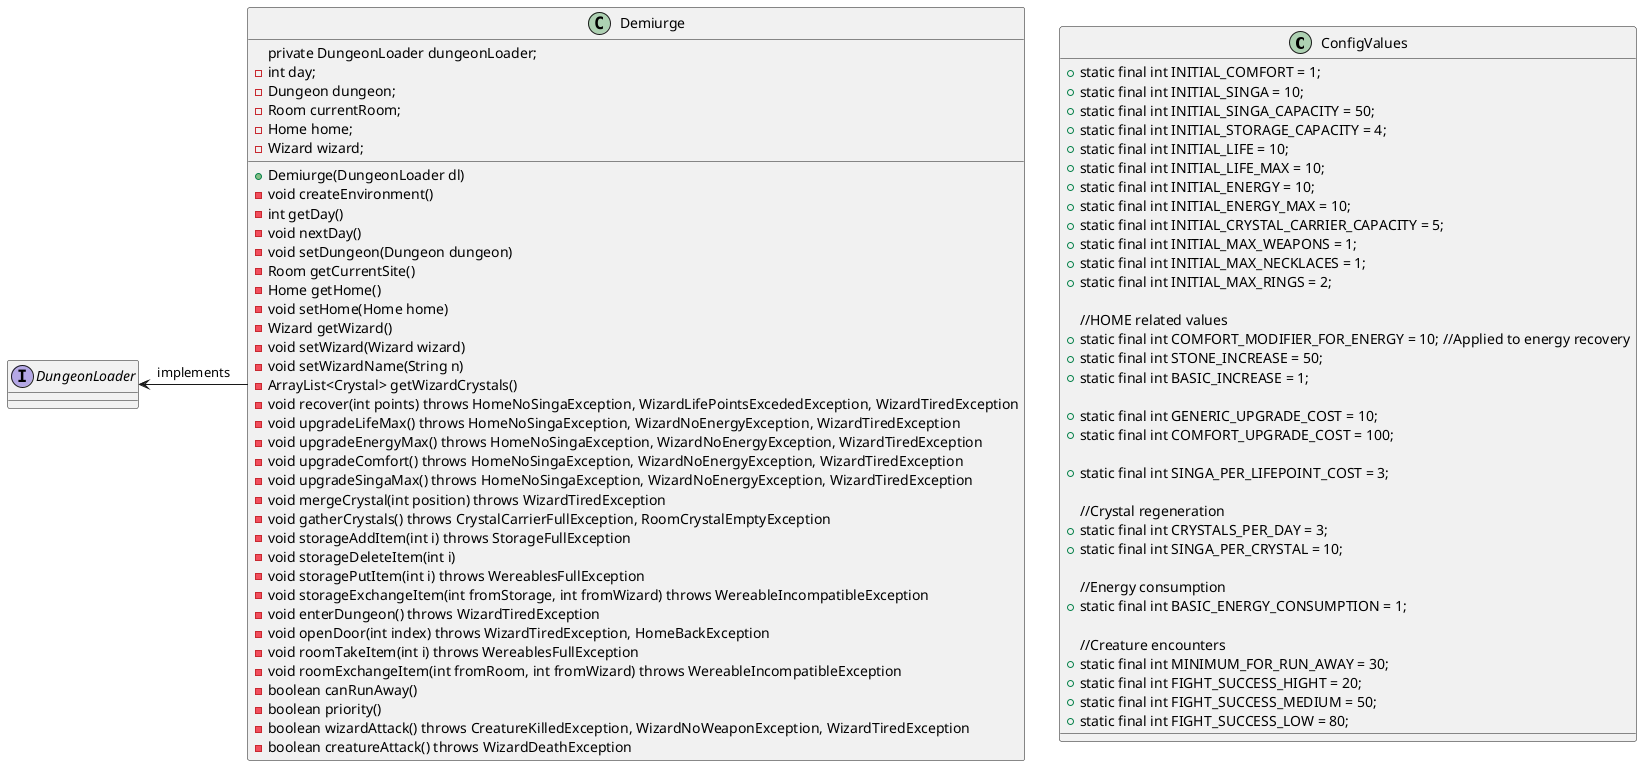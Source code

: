 @startuml
class ConfigValues{
+ static final int INITIAL_COMFORT = 1;
    + static final int INITIAL_SINGA = 10;
    + static final int INITIAL_SINGA_CAPACITY = 50;
    + static final int INITIAL_STORAGE_CAPACITY = 4;
    + static final int INITIAL_LIFE = 10;
    + static final int INITIAL_LIFE_MAX = 10;
    + static final int INITIAL_ENERGY = 10;
    + static final int INITIAL_ENERGY_MAX = 10;
    + static final int INITIAL_CRYSTAL_CARRIER_CAPACITY = 5;
    + static final int INITIAL_MAX_WEAPONS = 1;
    + static final int INITIAL_MAX_NECKLACES = 1;
    + static final int INITIAL_MAX_RINGS = 2;

    //HOME related values
    + static final int COMFORT_MODIFIER_FOR_ENERGY = 10; //Applied to energy recovery
    + static final int STONE_INCREASE = 50;
    + static final int BASIC_INCREASE = 1;

    + static final int GENERIC_UPGRADE_COST = 10;
    + static final int COMFORT_UPGRADE_COST = 100;

    + static final int SINGA_PER_LIFEPOINT_COST = 3;

    //Crystal regeneration
    + static final int CRYSTALS_PER_DAY = 3;
    + static final int SINGA_PER_CRYSTAL = 10;

    //Energy consumption
    + static final int BASIC_ENERGY_CONSUMPTION = 1;

    //Creature encounters
    + static final int MINIMUM_FOR_RUN_AWAY = 30;
    + static final int FIGHT_SUCCESS_HIGHT = 20;
    + static final int FIGHT_SUCCESS_MEDIUM = 50;
    + static final int FIGHT_SUCCESS_LOW = 80;
}

class Demiurge{
private DungeonLoader dungeonLoader;
    - int day;
    - Dungeon dungeon;
    - Room currentRoom;
    - Home home;
    - Wizard wizard;
    + Demiurge(DungeonLoader dl)
    -void createEnvironment()
    -int getDay()
    -void nextDay()
    -void setDungeon(Dungeon dungeon)
    -Room getCurrentSite()
    -Home getHome()
    -void setHome(Home home)
    -Wizard getWizard()
    -void setWizard(Wizard wizard)
    -void setWizardName(String n)
    -ArrayList<Crystal> getWizardCrystals()
    -void recover(int points) throws HomeNoSingaException, WizardLifePointsExcededException, WizardTiredException
    -void upgradeLifeMax() throws HomeNoSingaException, WizardNoEnergyException, WizardTiredException
    -void upgradeEnergyMax() throws HomeNoSingaException, WizardNoEnergyException, WizardTiredException
    -void upgradeComfort() throws HomeNoSingaException, WizardNoEnergyException, WizardTiredException
    -void upgradeSingaMax() throws HomeNoSingaException, WizardNoEnergyException, WizardTiredException
    -void mergeCrystal(int position) throws WizardTiredException
    -void gatherCrystals() throws CrystalCarrierFullException, RoomCrystalEmptyException
    -void storageAddItem(int i) throws StorageFullException
    -void storageDeleteItem(int i)
    -void storagePutItem(int i) throws WereablesFullException
    -void storageExchangeItem(int fromStorage, int fromWizard) throws WereableIncompatibleException
    -void enterDungeon() throws WizardTiredException
    -void openDoor(int index) throws WizardTiredException, HomeBackException
    -void roomTakeItem(int i) throws WereablesFullException
    -void roomExchangeItem(int fromRoom, int fromWizard) throws WereableIncompatibleException
    -boolean canRunAway()
    -boolean priority()
    -boolean wizardAttack() throws CreatureKilledException, WizardNoWeaponException, WizardTiredException
    -boolean creatureAttack() throws WizardDeathException
}

interface DungeonLoader

DungeonLoader <- Demiurge: implements

@enduml